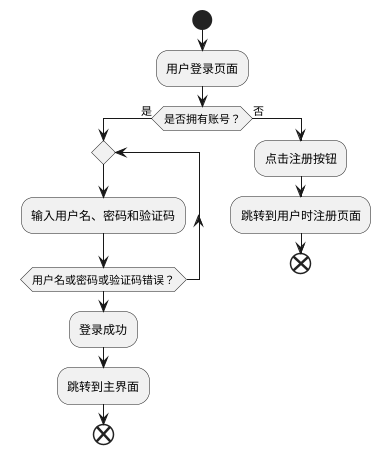 @startuml
    start
    :用户登录页面;
    if (是否拥有账号？) then (是)
    repeat
    :输入用户名、密码和验证码;
    repeat while (用户名或密码或验证码错误？)
    :登录成功;
    :跳转到主界面;
    end
    else (否)
    :点击注册按钮;
    :跳转到用户时注册页面;
    end
    endif
@enduml